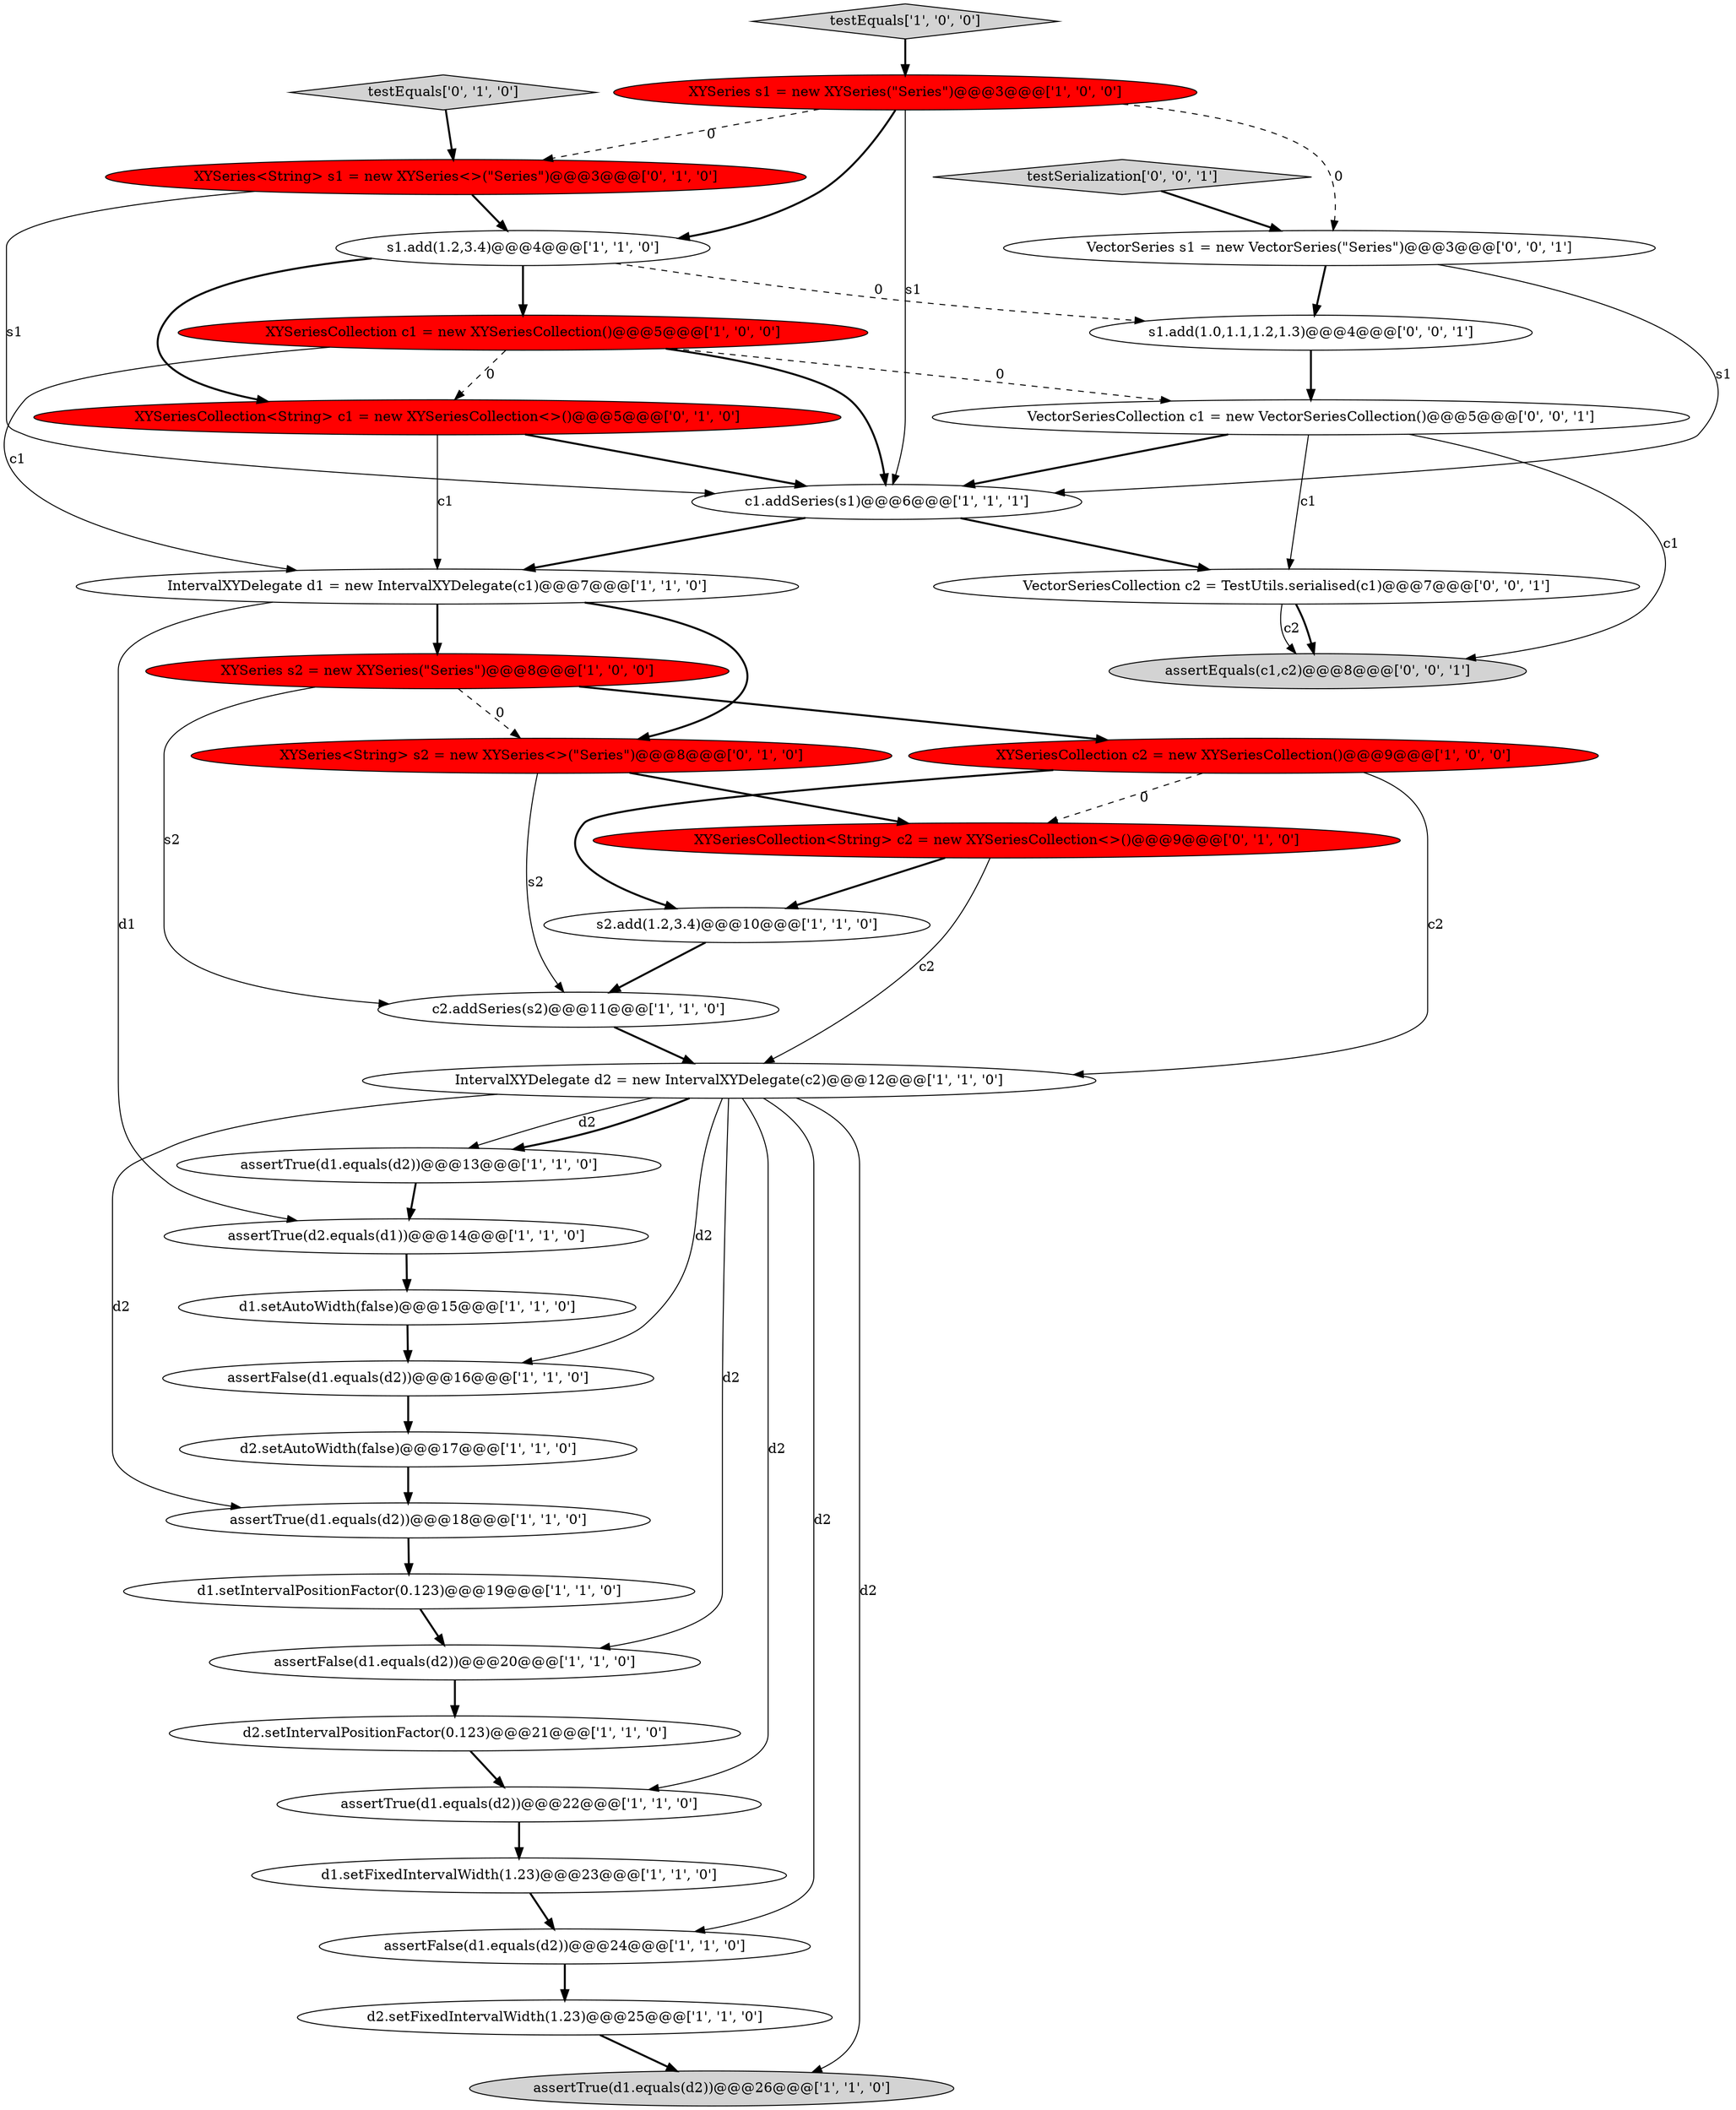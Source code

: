 digraph {
9 [style = filled, label = "XYSeries s1 = new XYSeries(\"Series\")@@@3@@@['1', '0', '0']", fillcolor = red, shape = ellipse image = "AAA1AAABBB1BBB"];
8 [style = filled, label = "d2.setAutoWidth(false)@@@17@@@['1', '1', '0']", fillcolor = white, shape = ellipse image = "AAA0AAABBB1BBB"];
11 [style = filled, label = "assertFalse(d1.equals(d2))@@@16@@@['1', '1', '0']", fillcolor = white, shape = ellipse image = "AAA0AAABBB1BBB"];
10 [style = filled, label = "XYSeriesCollection c2 = new XYSeriesCollection()@@@9@@@['1', '0', '0']", fillcolor = red, shape = ellipse image = "AAA1AAABBB1BBB"];
34 [style = filled, label = "VectorSeriesCollection c1 = new VectorSeriesCollection()@@@5@@@['0', '0', '1']", fillcolor = white, shape = ellipse image = "AAA0AAABBB3BBB"];
17 [style = filled, label = "d1.setIntervalPositionFactor(0.123)@@@19@@@['1', '1', '0']", fillcolor = white, shape = ellipse image = "AAA0AAABBB1BBB"];
28 [style = filled, label = "XYSeries<String> s2 = new XYSeries<>(\"Series\")@@@8@@@['0', '1', '0']", fillcolor = red, shape = ellipse image = "AAA1AAABBB2BBB"];
35 [style = filled, label = "s1.add(1.0,1.1,1.2,1.3)@@@4@@@['0', '0', '1']", fillcolor = white, shape = ellipse image = "AAA0AAABBB3BBB"];
21 [style = filled, label = "XYSeriesCollection c1 = new XYSeriesCollection()@@@5@@@['1', '0', '0']", fillcolor = red, shape = ellipse image = "AAA1AAABBB1BBB"];
13 [style = filled, label = "d1.setFixedIntervalWidth(1.23)@@@23@@@['1', '1', '0']", fillcolor = white, shape = ellipse image = "AAA0AAABBB1BBB"];
18 [style = filled, label = "testEquals['1', '0', '0']", fillcolor = lightgray, shape = diamond image = "AAA0AAABBB1BBB"];
2 [style = filled, label = "s2.add(1.2,3.4)@@@10@@@['1', '1', '0']", fillcolor = white, shape = ellipse image = "AAA0AAABBB1BBB"];
3 [style = filled, label = "c2.addSeries(s2)@@@11@@@['1', '1', '0']", fillcolor = white, shape = ellipse image = "AAA0AAABBB1BBB"];
14 [style = filled, label = "XYSeries s2 = new XYSeries(\"Series\")@@@8@@@['1', '0', '0']", fillcolor = red, shape = ellipse image = "AAA1AAABBB1BBB"];
15 [style = filled, label = "d1.setAutoWidth(false)@@@15@@@['1', '1', '0']", fillcolor = white, shape = ellipse image = "AAA0AAABBB1BBB"];
29 [style = filled, label = "testEquals['0', '1', '0']", fillcolor = lightgray, shape = diamond image = "AAA0AAABBB2BBB"];
22 [style = filled, label = "assertTrue(d2.equals(d1))@@@14@@@['1', '1', '0']", fillcolor = white, shape = ellipse image = "AAA0AAABBB1BBB"];
20 [style = filled, label = "IntervalXYDelegate d2 = new IntervalXYDelegate(c2)@@@12@@@['1', '1', '0']", fillcolor = white, shape = ellipse image = "AAA0AAABBB1BBB"];
5 [style = filled, label = "assertFalse(d1.equals(d2))@@@24@@@['1', '1', '0']", fillcolor = white, shape = ellipse image = "AAA0AAABBB1BBB"];
33 [style = filled, label = "VectorSeries s1 = new VectorSeries(\"Series\")@@@3@@@['0', '0', '1']", fillcolor = white, shape = ellipse image = "AAA0AAABBB3BBB"];
30 [style = filled, label = "testSerialization['0', '0', '1']", fillcolor = lightgray, shape = diamond image = "AAA0AAABBB3BBB"];
32 [style = filled, label = "assertEquals(c1,c2)@@@8@@@['0', '0', '1']", fillcolor = lightgray, shape = ellipse image = "AAA0AAABBB3BBB"];
16 [style = filled, label = "assertTrue(d1.equals(d2))@@@18@@@['1', '1', '0']", fillcolor = white, shape = ellipse image = "AAA0AAABBB1BBB"];
4 [style = filled, label = "assertTrue(d1.equals(d2))@@@22@@@['1', '1', '0']", fillcolor = white, shape = ellipse image = "AAA0AAABBB1BBB"];
23 [style = filled, label = "d2.setFixedIntervalWidth(1.23)@@@25@@@['1', '1', '0']", fillcolor = white, shape = ellipse image = "AAA0AAABBB1BBB"];
24 [style = filled, label = "assertTrue(d1.equals(d2))@@@26@@@['1', '1', '0']", fillcolor = lightgray, shape = ellipse image = "AAA0AAABBB1BBB"];
0 [style = filled, label = "assertTrue(d1.equals(d2))@@@13@@@['1', '1', '0']", fillcolor = white, shape = ellipse image = "AAA0AAABBB1BBB"];
19 [style = filled, label = "assertFalse(d1.equals(d2))@@@20@@@['1', '1', '0']", fillcolor = white, shape = ellipse image = "AAA0AAABBB1BBB"];
26 [style = filled, label = "XYSeriesCollection<String> c1 = new XYSeriesCollection<>()@@@5@@@['0', '1', '0']", fillcolor = red, shape = ellipse image = "AAA1AAABBB2BBB"];
1 [style = filled, label = "d2.setIntervalPositionFactor(0.123)@@@21@@@['1', '1', '0']", fillcolor = white, shape = ellipse image = "AAA0AAABBB1BBB"];
27 [style = filled, label = "XYSeriesCollection<String> c2 = new XYSeriesCollection<>()@@@9@@@['0', '1', '0']", fillcolor = red, shape = ellipse image = "AAA1AAABBB2BBB"];
12 [style = filled, label = "IntervalXYDelegate d1 = new IntervalXYDelegate(c1)@@@7@@@['1', '1', '0']", fillcolor = white, shape = ellipse image = "AAA0AAABBB1BBB"];
7 [style = filled, label = "c1.addSeries(s1)@@@6@@@['1', '1', '1']", fillcolor = white, shape = ellipse image = "AAA0AAABBB1BBB"];
6 [style = filled, label = "s1.add(1.2,3.4)@@@4@@@['1', '1', '0']", fillcolor = white, shape = ellipse image = "AAA0AAABBB1BBB"];
31 [style = filled, label = "VectorSeriesCollection c2 = TestUtils.serialised(c1)@@@7@@@['0', '0', '1']", fillcolor = white, shape = ellipse image = "AAA0AAABBB3BBB"];
25 [style = filled, label = "XYSeries<String> s1 = new XYSeries<>(\"Series\")@@@3@@@['0', '1', '0']", fillcolor = red, shape = ellipse image = "AAA1AAABBB2BBB"];
8->16 [style = bold, label=""];
1->4 [style = bold, label=""];
33->35 [style = bold, label=""];
21->12 [style = solid, label="c1"];
22->15 [style = bold, label=""];
6->26 [style = bold, label=""];
26->7 [style = bold, label=""];
12->28 [style = bold, label=""];
30->33 [style = bold, label=""];
5->23 [style = bold, label=""];
21->34 [style = dashed, label="0"];
9->7 [style = solid, label="s1"];
7->12 [style = bold, label=""];
14->28 [style = dashed, label="0"];
20->0 [style = solid, label="d2"];
6->21 [style = bold, label=""];
31->32 [style = bold, label=""];
2->3 [style = bold, label=""];
4->13 [style = bold, label=""];
20->0 [style = bold, label=""];
14->10 [style = bold, label=""];
29->25 [style = bold, label=""];
34->7 [style = bold, label=""];
27->20 [style = solid, label="c2"];
7->31 [style = bold, label=""];
16->17 [style = bold, label=""];
26->12 [style = solid, label="c1"];
10->27 [style = dashed, label="0"];
25->6 [style = bold, label=""];
20->16 [style = solid, label="d2"];
17->19 [style = bold, label=""];
12->22 [style = solid, label="d1"];
6->35 [style = dashed, label="0"];
9->6 [style = bold, label=""];
9->33 [style = dashed, label="0"];
14->3 [style = solid, label="s2"];
20->5 [style = solid, label="d2"];
19->1 [style = bold, label=""];
34->32 [style = solid, label="c1"];
23->24 [style = bold, label=""];
3->20 [style = bold, label=""];
15->11 [style = bold, label=""];
20->24 [style = solid, label="d2"];
28->3 [style = solid, label="s2"];
20->11 [style = solid, label="d2"];
20->19 [style = solid, label="d2"];
21->26 [style = dashed, label="0"];
0->22 [style = bold, label=""];
31->32 [style = solid, label="c2"];
9->25 [style = dashed, label="0"];
12->14 [style = bold, label=""];
18->9 [style = bold, label=""];
25->7 [style = solid, label="s1"];
13->5 [style = bold, label=""];
20->4 [style = solid, label="d2"];
21->7 [style = bold, label=""];
11->8 [style = bold, label=""];
10->2 [style = bold, label=""];
33->7 [style = solid, label="s1"];
28->27 [style = bold, label=""];
34->31 [style = solid, label="c1"];
35->34 [style = bold, label=""];
27->2 [style = bold, label=""];
10->20 [style = solid, label="c2"];
}
